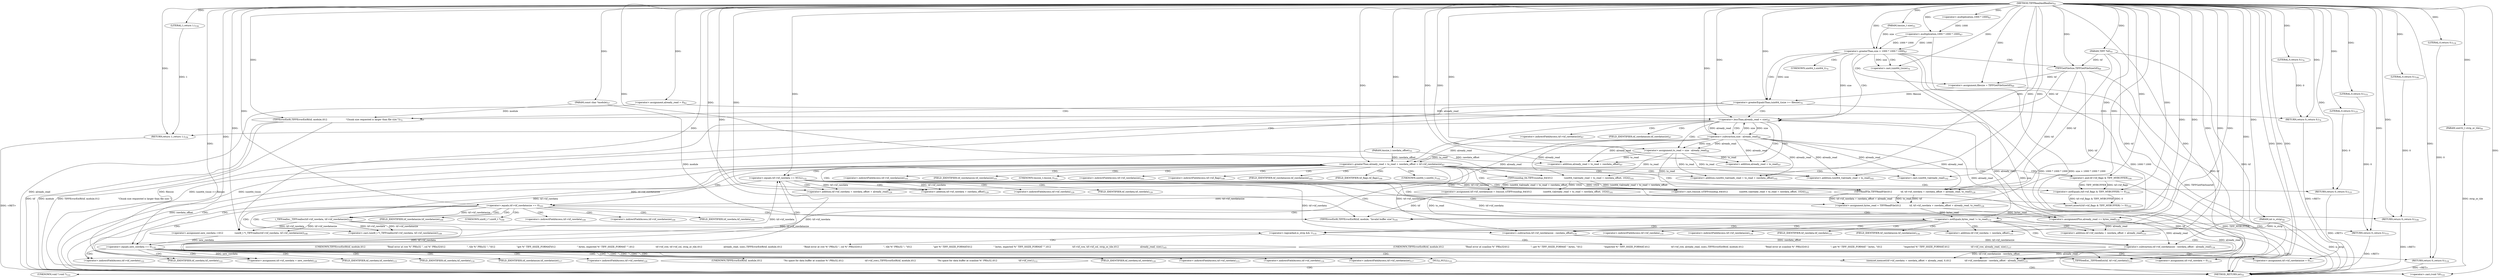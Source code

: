 digraph "TIFFReadAndRealloc" {  
"73977" [label = <(METHOD,TIFFReadAndRealloc)<SUB>55</SUB>> ]
"74177" [label = <(METHOD_RETURN,int)<SUB>55</SUB>> ]
"73978" [label = <(PARAM,TIFF *tif)<SUB>55</SUB>> ]
"73979" [label = <(PARAM,tmsize_t size)<SUB>55</SUB>> ]
"73980" [label = <(PARAM,tmsize_t rawdata_offset)<SUB>55</SUB>> ]
"73981" [label = <(PARAM,int is_strip)<SUB>56</SUB>> ]
"73982" [label = <(PARAM,uint32_t strip_or_tile)<SUB>56</SUB>> ]
"73983" [label = <(PARAM,const char *module)<SUB>57</SUB>> ]
"73986" [label = <(&lt;operator&gt;.assignment,already_read = 0)<SUB>62</SUB>> ]
"74175" [label = <(RETURN,return 1;,return 1;)<SUB>156</SUB>> ]
"73990" [label = <(&lt;operator&gt;.greaterThan,size &gt; 1000 * 1000 * 1000)<SUB>67</SUB>> ]
"74017" [label = <(&lt;operator&gt;.lessThan,already_read &lt; size)<SUB>85</SUB>> ]
"74176" [label = <(LITERAL,1,return 1;)<SUB>156</SUB>> ]
"73999" [label = <(&lt;operator&gt;.assignment,filesize = TIFFGetFileSize(tif))<SUB>69</SUB>> ]
"74023" [label = <(&lt;operator&gt;.assignment,to_read = size - already_read)<SUB>88</SUB>> ]
"74128" [label = <(&lt;operator&gt;.assignment,bytes_read = TIFFReadFile(\012            tif, tif-&gt;tif_rawdata + rawdata_offset + already_read, to_read))<SUB>128</SUB>> ]
"74140" [label = <(&lt;operator&gt;.assignmentPlus,already_read += bytes_read)<SUB>130</SUB>> ]
"73992" [label = <(&lt;operator&gt;.multiplication,1000 * 1000 * 1000)<SUB>67</SUB>> ]
"74004" [label = <(&lt;operator&gt;.greaterEqualsThan,(uint64_t)size &gt;= filesize)<SUB>70</SUB>> ]
"74029" [label = <(&lt;operator&gt;.greaterThan,already_read + to_read + rawdata_offset &gt; tif-&gt;tif_rawdatasize)<SUB>97</SUB>> ]
"74116" [label = <(&lt;operator&gt;.equals,tif-&gt;tif_rawdata == NULL)<SUB>122</SUB>> ]
"74144" [label = <(&lt;operator&gt;.notEquals,bytes_read != to_read)<SUB>131</SUB>> ]
"73993" [label = <(&lt;operator&gt;.multiplication,1000 * 1000)<SUB>67</SUB>> ]
"74001" [label = <(TIFFGetFileSize,TIFFGetFileSize(tif))<SUB>69</SUB>> ]
"74010" [label = <(TIFFErrorExtR,TIFFErrorExtR(tif, module,\012                          &quot;Chunk size requested is larger than file size.&quot;))<SUB>72</SUB>> ]
"74014" [label = <(RETURN,return 0;,return 0;)<SUB>74</SUB>> ]
"74025" [label = <(&lt;operator&gt;.subtraction,size - already_read)<SUB>88</SUB>> ]
"74040" [label = <(assert,assert((tif-&gt;tif_flags &amp; TIFF_MYBUFFER) != 0))<SUB>100</SUB>> ]
"74048" [label = <(&lt;operator&gt;.assignment,tif-&gt;tif_rawdatasize = (tmsize_t)TIFFroundup_64(\012                (uint64_t)already_read + to_read + rawdata_offset, 1024))<SUB>101</SUB>> ]
"74076" [label = <(&lt;operator&gt;.assignment,new_rawdata =\012                (uint8_t *)_TIFFrealloc(tif-&gt;tif_rawdata, tif-&gt;tif_rawdatasize))<SUB>108</SUB>> ]
"74110" [label = <(&lt;operator&gt;.assignment,tif-&gt;tif_rawdata = new_rawdata)<SUB>120</SUB>> ]
"74126" [label = <(RETURN,return 0;,return 0;)<SUB>125</SUB>> ]
"74130" [label = <(TIFFReadFile,TIFFReadFile(\012            tif, tif-&gt;tif_rawdata + rawdata_offset + already_read, to_read))<SUB>128</SUB>> ]
"74148" [label = <(memset,memset(tif-&gt;tif_rawdata + rawdata_offset + already_read, 0,\012                   tif-&gt;tif_rawdatasize - rawdata_offset - already_read))<SUB>133</SUB>> ]
"74173" [label = <(RETURN,return 0;,return 0;)<SUB>153</SUB>> ]
"74005" [label = <(&lt;operator&gt;.cast,(uint64_t)size)<SUB>70</SUB>> ]
"74015" [label = <(LITERAL,0,return 0;)<SUB>74</SUB>> ]
"74030" [label = <(&lt;operator&gt;.addition,already_read + to_read + rawdata_offset)<SUB>97</SUB>> ]
"74064" [label = <(&lt;operator&gt;.equals,tif-&gt;tif_rawdatasize == 0)<SUB>103</SUB>> ]
"74088" [label = <(&lt;operator&gt;.equals,new_rawdata == 0)<SUB>110</SUB>> ]
"74127" [label = <(LITERAL,0,return 0;)<SUB>125</SUB>> ]
"74132" [label = <(&lt;operator&gt;.addition,tif-&gt;tif_rawdata + rawdata_offset + already_read)<SUB>129</SUB>> ]
"74165" [label = <(&lt;operator&gt;.logicalAnd,is_strip &amp;&amp; 1)<SUB>135</SUB>> ]
"74174" [label = <(LITERAL,0,return 0;)<SUB>153</SUB>> ]
"74031" [label = <(&lt;operator&gt;.addition,already_read + to_read)<SUB>97</SUB>> ]
"74041" [label = <(&lt;operator&gt;.notEquals,(tif-&gt;tif_flags &amp; TIFF_MYBUFFER) != 0)<SUB>100</SUB>> ]
"74052" [label = <(&lt;operator&gt;.cast,(tmsize_t)TIFFroundup_64(\012                (uint64_t)already_read + to_read + rawdata_offset, 1024))<SUB>101</SUB>> ]
"74070" [label = <(TIFFErrorExtR,TIFFErrorExtR(tif, module, &quot;Invalid buffer size&quot;))<SUB>105</SUB>> ]
"74074" [label = <(RETURN,return 0;,return 0;)<SUB>106</SUB>> ]
"74078" [label = <(&lt;operator&gt;.cast,(uint8_t *)_TIFFrealloc(tif-&gt;tif_rawdata, tif-&gt;tif_rawdatasize))<SUB>109</SUB>> ]
"74093" [label = <(_TIFFfreeExt,_TIFFfreeExt(tif, tif-&gt;tif_rawdata))<SUB>115</SUB>> ]
"74098" [label = <(&lt;operator&gt;.assignment,tif-&gt;tif_rawdata = 0)<SUB>116</SUB>> ]
"74103" [label = <(&lt;operator&gt;.assignment,tif-&gt;tif_rawdatasize = 0)<SUB>117</SUB>> ]
"74108" [label = <(RETURN,return 0;,return 0;)<SUB>118</SUB>> ]
"74122" [label = <(&lt;operator&gt;.cast,(void *)0)<SUB>122</SUB>> ]
"74133" [label = <(&lt;operator&gt;.addition,tif-&gt;tif_rawdata + rawdata_offset)<SUB>129</SUB>> ]
"74149" [label = <(&lt;operator&gt;.addition,tif-&gt;tif_rawdata + rawdata_offset + already_read)<SUB>133</SUB>> ]
"74157" [label = <(&lt;operator&gt;.subtraction,tif-&gt;tif_rawdatasize - rawdata_offset - already_read)<SUB>134</SUB>> ]
"74042" [label = <(&lt;operator&gt;.and,tif-&gt;tif_flags &amp; TIFF_MYBUFFER)<SUB>100</SUB>> ]
"74054" [label = <(TIFFroundup_64,TIFFroundup_64(\012                (uint64_t)already_read + to_read + rawdata_offset, 1024))<SUB>101</SUB>> ]
"74075" [label = <(LITERAL,0,return 0;)<SUB>106</SUB>> ]
"74080" [label = <(_TIFFrealloc,_TIFFrealloc(tif-&gt;tif_rawdata, tif-&gt;tif_rawdatasize))<SUB>109</SUB>> ]
"74109" [label = <(LITERAL,0,return 0;)<SUB>118</SUB>> ]
"74150" [label = <(&lt;operator&gt;.addition,tif-&gt;tif_rawdata + rawdata_offset)<SUB>133</SUB>> ]
"74158" [label = <(&lt;operator&gt;.subtraction,tif-&gt;tif_rawdatasize - rawdata_offset)<SUB>134</SUB>> ]
"74055" [label = <(&lt;operator&gt;.addition,(uint64_t)already_read + to_read + rawdata_offset)<SUB>102</SUB>> ]
"74056" [label = <(&lt;operator&gt;.addition,(uint64_t)already_read + to_read)<SUB>102</SUB>> ]
"74057" [label = <(&lt;operator&gt;.cast,(uint64_t)already_read)<SUB>102</SUB>> ]
"74035" [label = <(&lt;operator&gt;.indirectFieldAccess,tif-&gt;tif_rawdatasize)<SUB>97</SUB>> ]
"74117" [label = <(&lt;operator&gt;.indirectFieldAccess,tif-&gt;tif_rawdata)<SUB>122</SUB>> ]
"74120" [label = <(NULL,NULL)<SUB>122</SUB>> ]
"74006" [label = <(UNKNOWN,uint64_t,uint64_t)<SUB>70</SUB>> ]
"74037" [label = <(FIELD_IDENTIFIER,tif_rawdatasize,tif_rawdatasize)<SUB>97</SUB>> ]
"74049" [label = <(&lt;operator&gt;.indirectFieldAccess,tif-&gt;tif_rawdatasize)<SUB>101</SUB>> ]
"74111" [label = <(&lt;operator&gt;.indirectFieldAccess,tif-&gt;tif_rawdata)<SUB>120</SUB>> ]
"74119" [label = <(FIELD_IDENTIFIER,tif_rawdata,tif_rawdata)<SUB>122</SUB>> ]
"74051" [label = <(FIELD_IDENTIFIER,tif_rawdatasize,tif_rawdatasize)<SUB>101</SUB>> ]
"74053" [label = <(UNKNOWN,tmsize_t,tmsize_t)<SUB>101</SUB>> ]
"74065" [label = <(&lt;operator&gt;.indirectFieldAccess,tif-&gt;tif_rawdatasize)<SUB>103</SUB>> ]
"74079" [label = <(UNKNOWN,uint8_t *,uint8_t *)<SUB>109</SUB>> ]
"74092" [label = <(UNKNOWN,TIFFErrorExtR(tif, module,\012                              &quot;No space for data buffer at scanline %&quot; PRIu32,\012                              tif-&gt;tif_row);,TIFFErrorExtR(tif, module,\012                              &quot;No space for data buffer at scanline %&quot; PRIu32,\012                              tif-&gt;tif_row);)<SUB>112</SUB>> ]
"74113" [label = <(FIELD_IDENTIFIER,tif_rawdata,tif_rawdata)<SUB>120</SUB>> ]
"74134" [label = <(&lt;operator&gt;.indirectFieldAccess,tif-&gt;tif_rawdata)<SUB>129</SUB>> ]
"74169" [label = <(UNKNOWN,TIFFErrorExtR(tif, module,\012                              &quot;Read error at scanline %&quot; PRIu32\012                              &quot;; got %&quot; TIFF_SSIZE_FORMAT &quot; bytes, &quot;\012                              &quot;expected %&quot; TIFF_SSIZE_FORMAT,\012                              tif-&gt;tif_row, already_read, size);,TIFFErrorExtR(tif, module,\012                              &quot;Read error at scanline %&quot; PRIu32\012                              &quot;; got %&quot; TIFF_SSIZE_FORMAT &quot; bytes, &quot;\012                              &quot;expected %&quot; TIFF_SSIZE_FORMAT,\012                              tif-&gt;tif_row, already_read, size);)<SUB>137</SUB>> ]
"74043" [label = <(&lt;operator&gt;.indirectFieldAccess,tif-&gt;tif_flags)<SUB>100</SUB>> ]
"74067" [label = <(FIELD_IDENTIFIER,tif_rawdatasize,tif_rawdatasize)<SUB>103</SUB>> ]
"74081" [label = <(&lt;operator&gt;.indirectFieldAccess,tif-&gt;tif_rawdata)<SUB>109</SUB>> ]
"74084" [label = <(&lt;operator&gt;.indirectFieldAccess,tif-&gt;tif_rawdatasize)<SUB>109</SUB>> ]
"74095" [label = <(&lt;operator&gt;.indirectFieldAccess,tif-&gt;tif_rawdata)<SUB>115</SUB>> ]
"74099" [label = <(&lt;operator&gt;.indirectFieldAccess,tif-&gt;tif_rawdata)<SUB>116</SUB>> ]
"74104" [label = <(&lt;operator&gt;.indirectFieldAccess,tif-&gt;tif_rawdatasize)<SUB>117</SUB>> ]
"74123" [label = <(UNKNOWN,void *,void *)<SUB>122</SUB>> ]
"74136" [label = <(FIELD_IDENTIFIER,tif_rawdata,tif_rawdata)<SUB>129</SUB>> ]
"74151" [label = <(&lt;operator&gt;.indirectFieldAccess,tif-&gt;tif_rawdata)<SUB>133</SUB>> ]
"74159" [label = <(&lt;operator&gt;.indirectFieldAccess,tif-&gt;tif_rawdatasize)<SUB>134</SUB>> ]
"74172" [label = <(UNKNOWN,TIFFErrorExtR(tif, module,\012                              &quot;Read error at row %&quot; PRIu32 &quot;, col %&quot; PRIu32\012                              &quot;, tile %&quot; PRIu32 &quot;; &quot;\012                              &quot;got %&quot; TIFF_SSIZE_FORMAT\012                              &quot; bytes, expected %&quot; TIFF_SSIZE_FORMAT &quot;&quot;,\012                              tif-&gt;tif_row, tif-&gt;tif_col, strip_or_tile,\012                              already_read, size);,TIFFErrorExtR(tif, module,\012                              &quot;Read error at row %&quot; PRIu32 &quot;, col %&quot; PRIu32\012                              &quot;, tile %&quot; PRIu32 &quot;; &quot;\012                              &quot;got %&quot; TIFF_SSIZE_FORMAT\012                              &quot; bytes, expected %&quot; TIFF_SSIZE_FORMAT &quot;&quot;,\012                              tif-&gt;tif_row, tif-&gt;tif_col, strip_or_tile,\012                              already_read, size);)<SUB>145</SUB>> ]
"74045" [label = <(FIELD_IDENTIFIER,tif_flags,tif_flags)<SUB>100</SUB>> ]
"74083" [label = <(FIELD_IDENTIFIER,tif_rawdata,tif_rawdata)<SUB>109</SUB>> ]
"74086" [label = <(FIELD_IDENTIFIER,tif_rawdatasize,tif_rawdatasize)<SUB>109</SUB>> ]
"74097" [label = <(FIELD_IDENTIFIER,tif_rawdata,tif_rawdata)<SUB>115</SUB>> ]
"74101" [label = <(FIELD_IDENTIFIER,tif_rawdata,tif_rawdata)<SUB>116</SUB>> ]
"74106" [label = <(FIELD_IDENTIFIER,tif_rawdatasize,tif_rawdatasize)<SUB>117</SUB>> ]
"74153" [label = <(FIELD_IDENTIFIER,tif_rawdata,tif_rawdata)<SUB>133</SUB>> ]
"74161" [label = <(FIELD_IDENTIFIER,tif_rawdatasize,tif_rawdatasize)<SUB>134</SUB>> ]
"74058" [label = <(UNKNOWN,uint64_t,uint64_t)<SUB>102</SUB>> ]
  "74074" -> "74177"  [ label = "DDG: &lt;RET&gt;"] 
  "74108" -> "74177"  [ label = "DDG: &lt;RET&gt;"] 
  "74175" -> "74177"  [ label = "DDG: &lt;RET&gt;"] 
  "74014" -> "74177"  [ label = "DDG: &lt;RET&gt;"] 
  "74173" -> "74177"  [ label = "DDG: &lt;RET&gt;"] 
  "74126" -> "74177"  [ label = "DDG: &lt;RET&gt;"] 
  "73980" -> "74177"  [ label = "DDG: rawdata_offset"] 
  "73981" -> "74177"  [ label = "DDG: is_strip"] 
  "73982" -> "74177"  [ label = "DDG: strip_or_tile"] 
  "73986" -> "74177"  [ label = "DDG: already_read"] 
  "73992" -> "74177"  [ label = "DDG: 1000 * 1000"] 
  "73990" -> "74177"  [ label = "DDG: 1000 * 1000 * 1000"] 
  "73990" -> "74177"  [ label = "DDG: size &gt; 1000 * 1000 * 1000"] 
  "73999" -> "74177"  [ label = "DDG: TIFFGetFileSize(tif)"] 
  "74005" -> "74177"  [ label = "DDG: size"] 
  "74004" -> "74177"  [ label = "DDG: (uint64_t)size"] 
  "74004" -> "74177"  [ label = "DDG: filesize"] 
  "74004" -> "74177"  [ label = "DDG: (uint64_t)size &gt;= filesize"] 
  "74010" -> "74177"  [ label = "DDG: tif"] 
  "74010" -> "74177"  [ label = "DDG: module"] 
  "74010" -> "74177"  [ label = "DDG: TIFFErrorExtR(tif, module,\012                          &quot;Chunk size requested is larger than file size.&quot;)"] 
  "74042" -> "74177"  [ label = "DDG: TIFF_MYBUFFER"] 
  "73977" -> "73978"  [ label = "DDG: "] 
  "73977" -> "73979"  [ label = "DDG: "] 
  "73977" -> "73980"  [ label = "DDG: "] 
  "73977" -> "73981"  [ label = "DDG: "] 
  "73977" -> "73982"  [ label = "DDG: "] 
  "73977" -> "73983"  [ label = "DDG: "] 
  "73977" -> "73986"  [ label = "DDG: "] 
  "74176" -> "74175"  [ label = "DDG: 1"] 
  "73977" -> "74175"  [ label = "DDG: "] 
  "73977" -> "74176"  [ label = "DDG: "] 
  "73979" -> "73990"  [ label = "DDG: size"] 
  "73977" -> "73990"  [ label = "DDG: "] 
  "73992" -> "73990"  [ label = "DDG: 1000 * 1000"] 
  "73992" -> "73990"  [ label = "DDG: 1000"] 
  "74001" -> "73999"  [ label = "DDG: tif"] 
  "73986" -> "74017"  [ label = "DDG: already_read"] 
  "74140" -> "74017"  [ label = "DDG: already_read"] 
  "73977" -> "74017"  [ label = "DDG: "] 
  "73990" -> "74017"  [ label = "DDG: size"] 
  "74025" -> "74017"  [ label = "DDG: size"] 
  "74025" -> "74023"  [ label = "DDG: size"] 
  "74025" -> "74023"  [ label = "DDG: already_read"] 
  "74130" -> "74128"  [ label = "DDG: tif"] 
  "74130" -> "74128"  [ label = "DDG: tif-&gt;tif_rawdata + rawdata_offset + already_read"] 
  "74130" -> "74128"  [ label = "DDG: to_read"] 
  "74128" -> "74140"  [ label = "DDG: bytes_read"] 
  "73977" -> "74140"  [ label = "DDG: "] 
  "73993" -> "73992"  [ label = "DDG: 1000"] 
  "73977" -> "73992"  [ label = "DDG: "] 
  "73977" -> "73999"  [ label = "DDG: "] 
  "73977" -> "74023"  [ label = "DDG: "] 
  "73977" -> "74128"  [ label = "DDG: "] 
  "74025" -> "74140"  [ label = "DDG: already_read"] 
  "73977" -> "73993"  [ label = "DDG: "] 
  "73978" -> "74001"  [ label = "DDG: tif"] 
  "73977" -> "74001"  [ label = "DDG: "] 
  "73990" -> "74004"  [ label = "DDG: size"] 
  "73977" -> "74004"  [ label = "DDG: "] 
  "73999" -> "74004"  [ label = "DDG: filesize"] 
  "74015" -> "74014"  [ label = "DDG: 0"] 
  "73977" -> "74014"  [ label = "DDG: "] 
  "74017" -> "74025"  [ label = "DDG: size"] 
  "73977" -> "74025"  [ label = "DDG: "] 
  "74017" -> "74025"  [ label = "DDG: already_read"] 
  "74025" -> "74029"  [ label = "DDG: already_read"] 
  "73977" -> "74029"  [ label = "DDG: "] 
  "74023" -> "74029"  [ label = "DDG: to_read"] 
  "73980" -> "74029"  [ label = "DDG: rawdata_offset"] 
  "74080" -> "74029"  [ label = "DDG: tif-&gt;tif_rawdatasize"] 
  "74054" -> "74048"  [ label = "DDG: (uint64_t)already_read + to_read + rawdata_offset"] 
  "74054" -> "74048"  [ label = "DDG: 1024"] 
  "74080" -> "74076"  [ label = "DDG: tif-&gt;tif_rawdata"] 
  "74080" -> "74076"  [ label = "DDG: tif-&gt;tif_rawdatasize"] 
  "74088" -> "74110"  [ label = "DDG: new_rawdata"] 
  "73977" -> "74110"  [ label = "DDG: "] 
  "74110" -> "74116"  [ label = "DDG: tif-&gt;tif_rawdata"] 
  "73977" -> "74116"  [ label = "DDG: "] 
  "74127" -> "74126"  [ label = "DDG: 0"] 
  "73977" -> "74126"  [ label = "DDG: "] 
  "74001" -> "74130"  [ label = "DDG: tif"] 
  "73978" -> "74130"  [ label = "DDG: tif"] 
  "73977" -> "74130"  [ label = "DDG: "] 
  "74116" -> "74130"  [ label = "DDG: tif-&gt;tif_rawdata"] 
  "74025" -> "74130"  [ label = "DDG: already_read"] 
  "74023" -> "74130"  [ label = "DDG: to_read"] 
  "73977" -> "74144"  [ label = "DDG: "] 
  "74128" -> "74144"  [ label = "DDG: bytes_read"] 
  "74130" -> "74144"  [ label = "DDG: to_read"] 
  "74174" -> "74173"  [ label = "DDG: 0"] 
  "73977" -> "74173"  [ label = "DDG: "] 
  "73990" -> "74005"  [ label = "DDG: size"] 
  "73977" -> "74005"  [ label = "DDG: "] 
  "74001" -> "74010"  [ label = "DDG: tif"] 
  "73977" -> "74010"  [ label = "DDG: "] 
  "73983" -> "74010"  [ label = "DDG: module"] 
  "73977" -> "74015"  [ label = "DDG: "] 
  "74025" -> "74030"  [ label = "DDG: already_read"] 
  "73977" -> "74030"  [ label = "DDG: "] 
  "74023" -> "74030"  [ label = "DDG: to_read"] 
  "73980" -> "74030"  [ label = "DDG: rawdata_offset"] 
  "74041" -> "74040"  [ label = "DDG: tif-&gt;tif_flags &amp; TIFF_MYBUFFER"] 
  "74041" -> "74040"  [ label = "DDG: 0"] 
  "73977" -> "74076"  [ label = "DDG: "] 
  "73977" -> "74127"  [ label = "DDG: "] 
  "74116" -> "74132"  [ label = "DDG: tif-&gt;tif_rawdata"] 
  "73977" -> "74132"  [ label = "DDG: "] 
  "74025" -> "74132"  [ label = "DDG: already_read"] 
  "74116" -> "74148"  [ label = "DDG: tif-&gt;tif_rawdata"] 
  "73977" -> "74148"  [ label = "DDG: "] 
  "74140" -> "74148"  [ label = "DDG: already_read"] 
  "74157" -> "74148"  [ label = "DDG: tif-&gt;tif_rawdatasize - rawdata_offset"] 
  "74157" -> "74148"  [ label = "DDG: already_read"] 
  "73977" -> "74174"  [ label = "DDG: "] 
  "74025" -> "74031"  [ label = "DDG: already_read"] 
  "73977" -> "74031"  [ label = "DDG: "] 
  "74023" -> "74031"  [ label = "DDG: to_read"] 
  "74042" -> "74041"  [ label = "DDG: tif-&gt;tif_flags"] 
  "74042" -> "74041"  [ label = "DDG: TIFF_MYBUFFER"] 
  "73977" -> "74041"  [ label = "DDG: "] 
  "74054" -> "74052"  [ label = "DDG: (uint64_t)already_read + to_read + rawdata_offset"] 
  "74054" -> "74052"  [ label = "DDG: 1024"] 
  "74048" -> "74064"  [ label = "DDG: tif-&gt;tif_rawdatasize"] 
  "73977" -> "74064"  [ label = "DDG: "] 
  "74075" -> "74074"  [ label = "DDG: 0"] 
  "73977" -> "74074"  [ label = "DDG: "] 
  "74080" -> "74078"  [ label = "DDG: tif-&gt;tif_rawdata"] 
  "74080" -> "74078"  [ label = "DDG: tif-&gt;tif_rawdatasize"] 
  "74076" -> "74088"  [ label = "DDG: new_rawdata"] 
  "73977" -> "74088"  [ label = "DDG: "] 
  "73977" -> "74098"  [ label = "DDG: "] 
  "73977" -> "74103"  [ label = "DDG: "] 
  "74109" -> "74108"  [ label = "DDG: 0"] 
  "73977" -> "74108"  [ label = "DDG: "] 
  "73977" -> "74122"  [ label = "DDG: "] 
  "74116" -> "74133"  [ label = "DDG: tif-&gt;tif_rawdata"] 
  "73977" -> "74133"  [ label = "DDG: "] 
  "74116" -> "74149"  [ label = "DDG: tif-&gt;tif_rawdata"] 
  "73977" -> "74149"  [ label = "DDG: "] 
  "74140" -> "74149"  [ label = "DDG: already_read"] 
  "74158" -> "74157"  [ label = "DDG: tif-&gt;tif_rawdatasize"] 
  "74158" -> "74157"  [ label = "DDG: rawdata_offset"] 
  "73977" -> "74157"  [ label = "DDG: "] 
  "74140" -> "74157"  [ label = "DDG: already_read"] 
  "73981" -> "74165"  [ label = "DDG: is_strip"] 
  "73977" -> "74165"  [ label = "DDG: "] 
  "73977" -> "74042"  [ label = "DDG: "] 
  "73977" -> "74054"  [ label = "DDG: "] 
  "74025" -> "74054"  [ label = "DDG: already_read"] 
  "74023" -> "74054"  [ label = "DDG: to_read"] 
  "74001" -> "74070"  [ label = "DDG: tif"] 
  "74130" -> "74070"  [ label = "DDG: tif"] 
  "73978" -> "74070"  [ label = "DDG: tif"] 
  "73977" -> "74070"  [ label = "DDG: "] 
  "73983" -> "74070"  [ label = "DDG: module"] 
  "73977" -> "74075"  [ label = "DDG: "] 
  "74116" -> "74080"  [ label = "DDG: tif-&gt;tif_rawdata"] 
  "74064" -> "74080"  [ label = "DDG: tif-&gt;tif_rawdatasize"] 
  "74001" -> "74093"  [ label = "DDG: tif"] 
  "74130" -> "74093"  [ label = "DDG: tif"] 
  "73978" -> "74093"  [ label = "DDG: tif"] 
  "73977" -> "74093"  [ label = "DDG: "] 
  "74080" -> "74093"  [ label = "DDG: tif-&gt;tif_rawdata"] 
  "73977" -> "74109"  [ label = "DDG: "] 
  "74116" -> "74150"  [ label = "DDG: tif-&gt;tif_rawdata"] 
  "73977" -> "74150"  [ label = "DDG: "] 
  "74029" -> "74158"  [ label = "DDG: tif-&gt;tif_rawdatasize"] 
  "74080" -> "74158"  [ label = "DDG: tif-&gt;tif_rawdatasize"] 
  "73977" -> "74158"  [ label = "DDG: "] 
  "73977" -> "74055"  [ label = "DDG: "] 
  "74025" -> "74055"  [ label = "DDG: already_read"] 
  "74023" -> "74055"  [ label = "DDG: to_read"] 
  "73977" -> "74056"  [ label = "DDG: "] 
  "74025" -> "74056"  [ label = "DDG: already_read"] 
  "74023" -> "74056"  [ label = "DDG: to_read"] 
  "73977" -> "74057"  [ label = "DDG: "] 
  "74025" -> "74057"  [ label = "DDG: already_read"] 
  "73990" -> "73999"  [ label = "CDG: "] 
  "73990" -> "74005"  [ label = "CDG: "] 
  "73990" -> "74001"  [ label = "CDG: "] 
  "73990" -> "74004"  [ label = "CDG: "] 
  "73990" -> "74006"  [ label = "CDG: "] 
  "73990" -> "74017"  [ label = "CDG: "] 
  "74017" -> "74035"  [ label = "CDG: "] 
  "74017" -> "74175"  [ label = "CDG: "] 
  "74017" -> "74031"  [ label = "CDG: "] 
  "74017" -> "74030"  [ label = "CDG: "] 
  "74017" -> "74029"  [ label = "CDG: "] 
  "74017" -> "74037"  [ label = "CDG: "] 
  "74017" -> "74025"  [ label = "CDG: "] 
  "74017" -> "74023"  [ label = "CDG: "] 
  "74004" -> "74014"  [ label = "CDG: "] 
  "74004" -> "74010"  [ label = "CDG: "] 
  "74004" -> "74017"  [ label = "CDG: "] 
  "74029" -> "74120"  [ label = "CDG: "] 
  "74029" -> "74053"  [ label = "CDG: "] 
  "74029" -> "74043"  [ label = "CDG: "] 
  "74029" -> "74054"  [ label = "CDG: "] 
  "74029" -> "74042"  [ label = "CDG: "] 
  "74029" -> "74065"  [ label = "CDG: "] 
  "74029" -> "74056"  [ label = "CDG: "] 
  "74029" -> "74041"  [ label = "CDG: "] 
  "74029" -> "74040"  [ label = "CDG: "] 
  "74029" -> "74058"  [ label = "CDG: "] 
  "74029" -> "74057"  [ label = "CDG: "] 
  "74029" -> "74116"  [ label = "CDG: "] 
  "74029" -> "74049"  [ label = "CDG: "] 
  "74029" -> "74051"  [ label = "CDG: "] 
  "74029" -> "74045"  [ label = "CDG: "] 
  "74029" -> "74067"  [ label = "CDG: "] 
  "74029" -> "74055"  [ label = "CDG: "] 
  "74029" -> "74119"  [ label = "CDG: "] 
  "74029" -> "74117"  [ label = "CDG: "] 
  "74029" -> "74052"  [ label = "CDG: "] 
  "74029" -> "74064"  [ label = "CDG: "] 
  "74029" -> "74048"  [ label = "CDG: "] 
  "74116" -> "74130"  [ label = "CDG: "] 
  "74116" -> "74136"  [ label = "CDG: "] 
  "74116" -> "74144"  [ label = "CDG: "] 
  "74116" -> "74140"  [ label = "CDG: "] 
  "74116" -> "74133"  [ label = "CDG: "] 
  "74116" -> "74134"  [ label = "CDG: "] 
  "74116" -> "74128"  [ label = "CDG: "] 
  "74116" -> "74132"  [ label = "CDG: "] 
  "74116" -> "74126"  [ label = "CDG: "] 
  "74144" -> "74153"  [ label = "CDG: "] 
  "74144" -> "74173"  [ label = "CDG: "] 
  "74144" -> "74148"  [ label = "CDG: "] 
  "74144" -> "74150"  [ label = "CDG: "] 
  "74144" -> "74157"  [ label = "CDG: "] 
  "74144" -> "74159"  [ label = "CDG: "] 
  "74144" -> "74151"  [ label = "CDG: "] 
  "74144" -> "74149"  [ label = "CDG: "] 
  "74144" -> "74165"  [ label = "CDG: "] 
  "74144" -> "74161"  [ label = "CDG: "] 
  "74144" -> "74158"  [ label = "CDG: "] 
  "74144" -> "74017"  [ label = "CDG: "] 
  "74120" -> "74123"  [ label = "CDG: "] 
  "74120" -> "74122"  [ label = "CDG: "] 
  "74064" -> "74076"  [ label = "CDG: "] 
  "74064" -> "74079"  [ label = "CDG: "] 
  "74064" -> "74084"  [ label = "CDG: "] 
  "74064" -> "74081"  [ label = "CDG: "] 
  "74064" -> "74070"  [ label = "CDG: "] 
  "74064" -> "74078"  [ label = "CDG: "] 
  "74064" -> "74088"  [ label = "CDG: "] 
  "74064" -> "74086"  [ label = "CDG: "] 
  "74064" -> "74074"  [ label = "CDG: "] 
  "74064" -> "74083"  [ label = "CDG: "] 
  "74064" -> "74080"  [ label = "CDG: "] 
  "74088" -> "74095"  [ label = "CDG: "] 
  "74088" -> "74093"  [ label = "CDG: "] 
  "74088" -> "74120"  [ label = "CDG: "] 
  "74088" -> "74113"  [ label = "CDG: "] 
  "74088" -> "74110"  [ label = "CDG: "] 
  "74088" -> "74097"  [ label = "CDG: "] 
  "74088" -> "74099"  [ label = "CDG: "] 
  "74088" -> "74108"  [ label = "CDG: "] 
  "74088" -> "74106"  [ label = "CDG: "] 
  "74088" -> "74104"  [ label = "CDG: "] 
  "74088" -> "74116"  [ label = "CDG: "] 
  "74088" -> "74098"  [ label = "CDG: "] 
  "74088" -> "74092"  [ label = "CDG: "] 
  "74088" -> "74101"  [ label = "CDG: "] 
  "74088" -> "74119"  [ label = "CDG: "] 
  "74088" -> "74111"  [ label = "CDG: "] 
  "74088" -> "74117"  [ label = "CDG: "] 
  "74088" -> "74103"  [ label = "CDG: "] 
  "74165" -> "74172"  [ label = "CDG: "] 
  "74165" -> "74169"  [ label = "CDG: "] 
}
